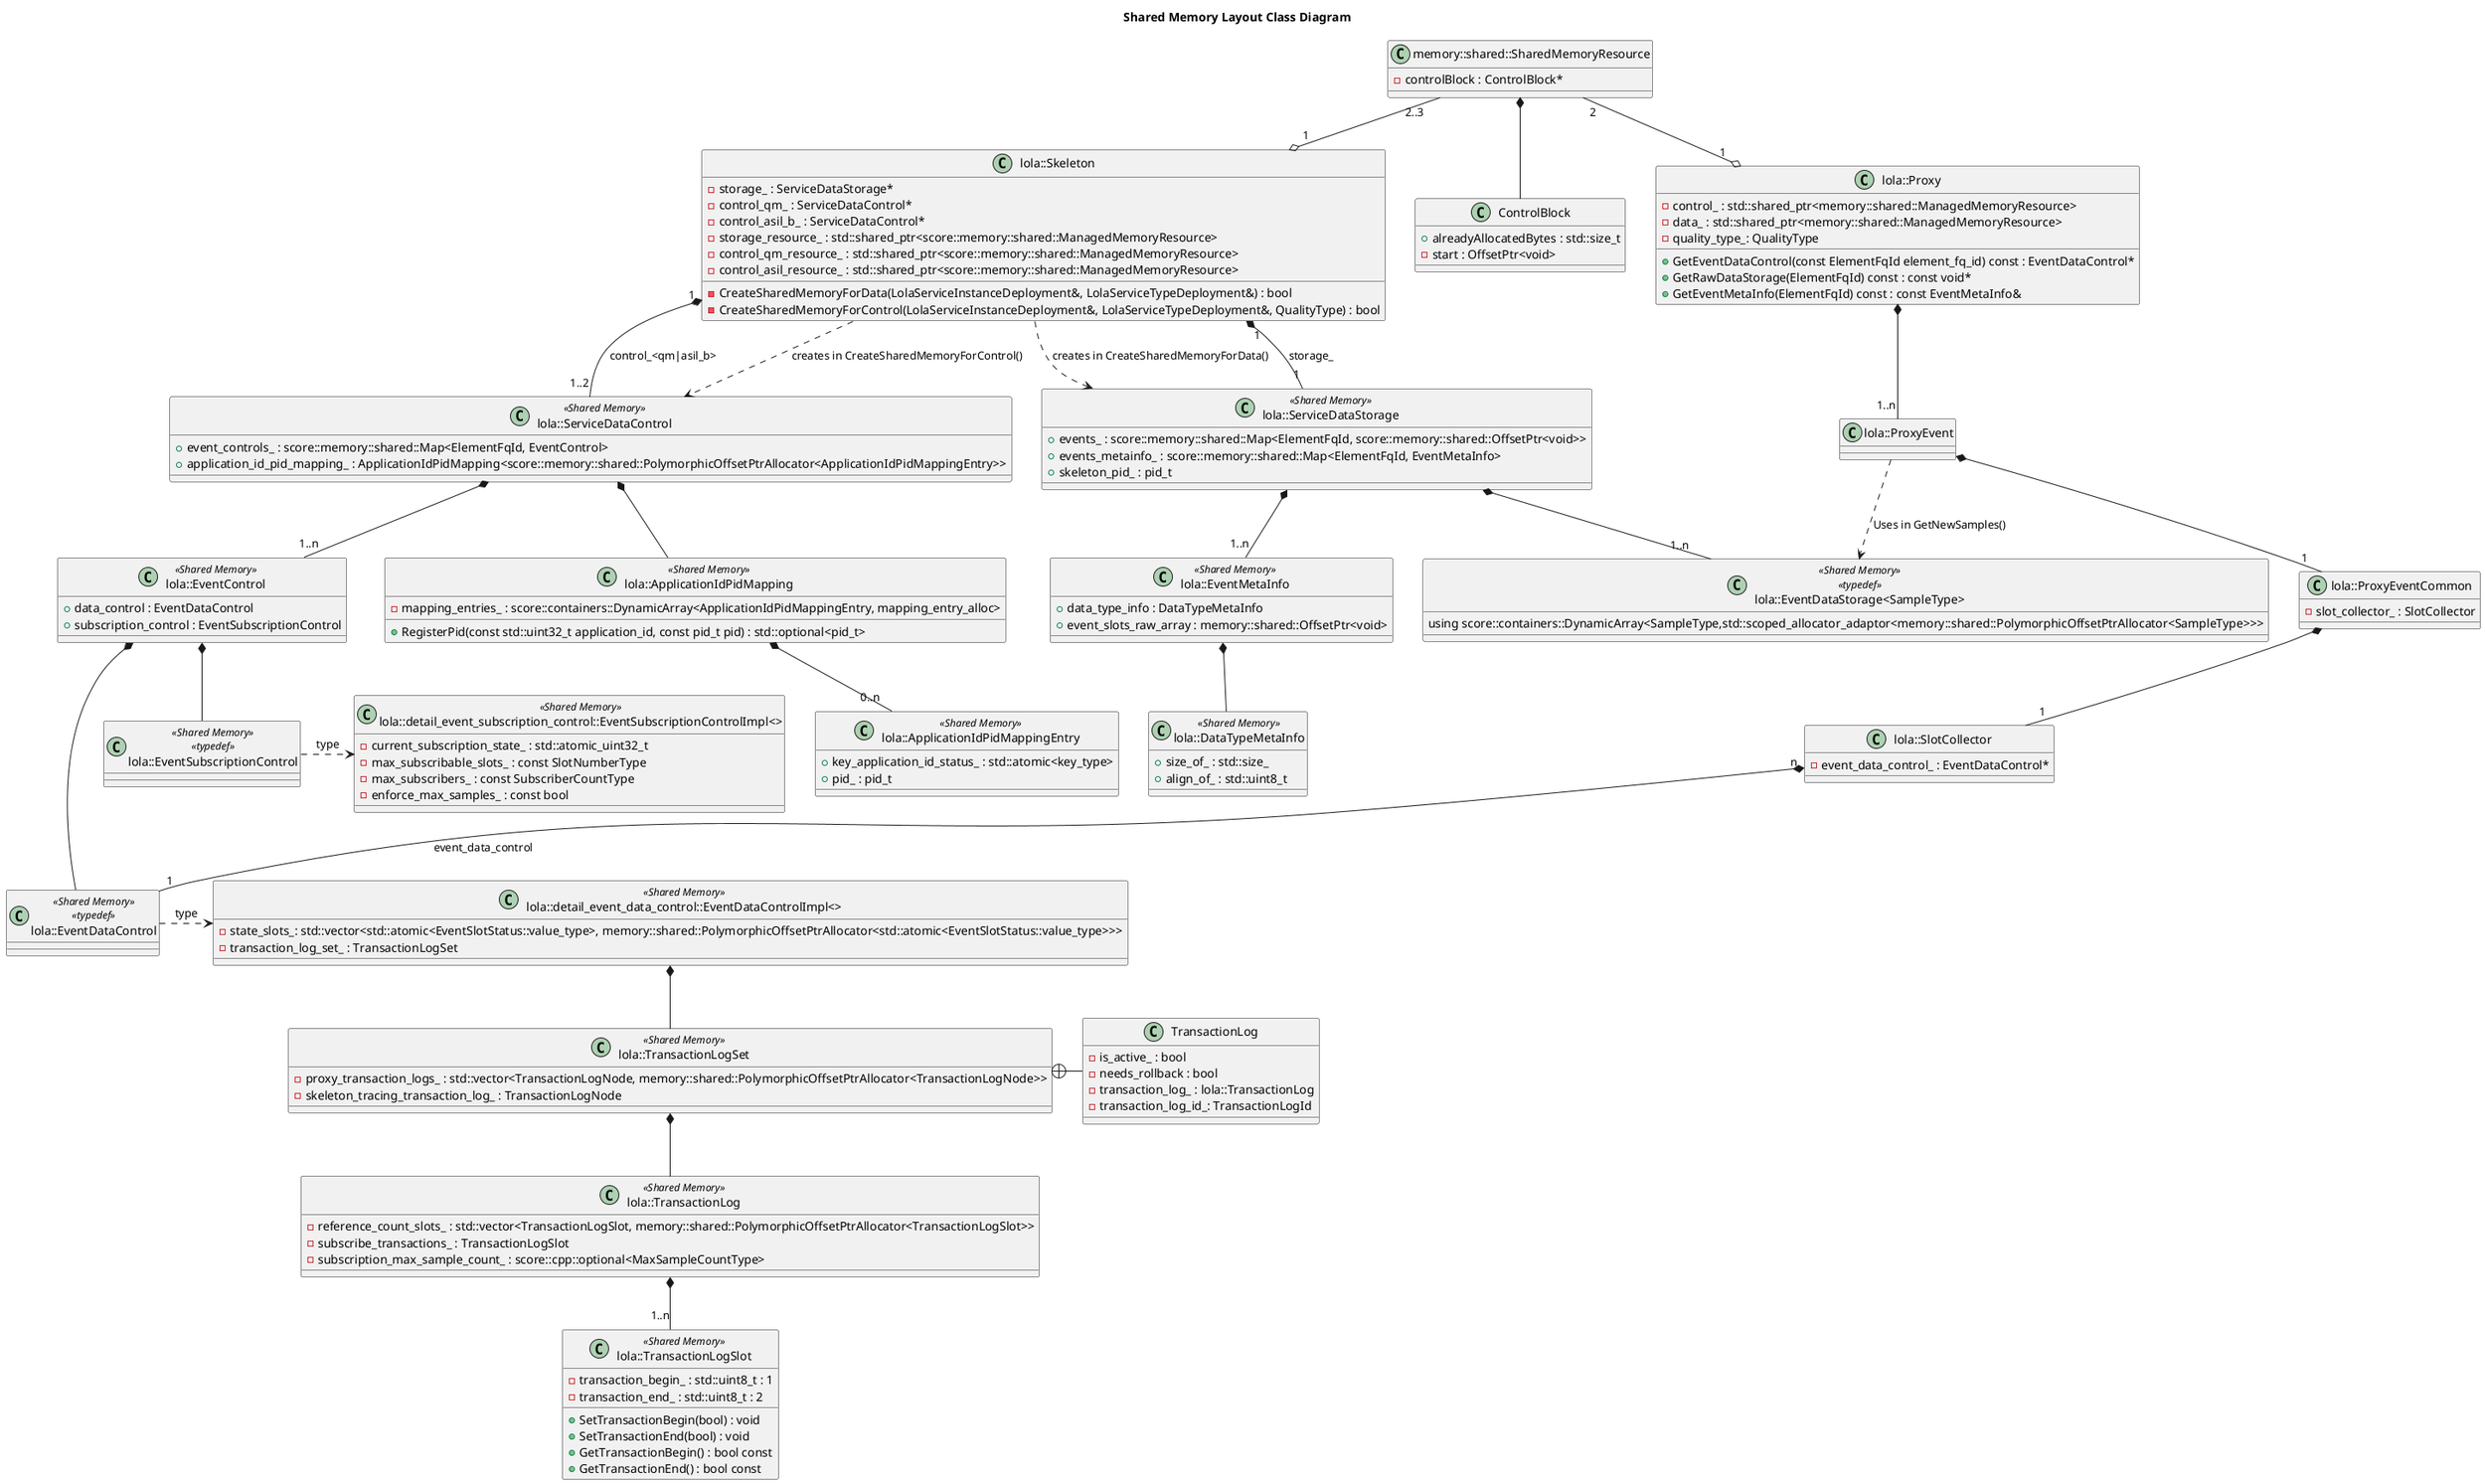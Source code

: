 @startuml shared_mem_layout_classdiagram
title "Shared Memory Layout Class Diagram"

class "lola::Skeleton" {
  -CreateSharedMemoryForData(LolaServiceInstanceDeployment&, LolaServiceTypeDeployment&) : bool
  -CreateSharedMemoryForControl(LolaServiceInstanceDeployment&, LolaServiceTypeDeployment&, QualityType) : bool
  -storage_ : ServiceDataStorage*
  -control_qm_ : ServiceDataControl*
  -control_asil_b_ : ServiceDataControl*
  -storage_resource_ : std::shared_ptr<score::memory::shared::ManagedMemoryResource>
  -control_qm_resource_ : std::shared_ptr<score::memory::shared::ManagedMemoryResource>
  -control_asil_resource_ : std::shared_ptr<score::memory::shared::ManagedMemoryResource>
}

class "lola::ServiceDataStorage" <<Shared Memory>> {
  +events_ : score::memory::shared::Map<ElementFqId, score::memory::shared::OffsetPtr<void>>
  +events_metainfo_ : score::memory::shared::Map<ElementFqId, EventMetaInfo>
  +skeleton_pid_ : pid_t
}

class "lola::EventMetaInfo" <<Shared Memory>> {
  +data_type_info : DataTypeMetaInfo
  +event_slots_raw_array : memory::shared::OffsetPtr<void>
}

class "lola::DataTypeMetaInfo" <<Shared Memory>> {
  +size_of_ : std::size_
  +align_of_ : std::uint8_t
}

class "lola::EventDataStorage<SampleType>" <<Shared Memory>> <<typedef>> {
  using score::containers::DynamicArray<SampleType,std::scoped_allocator_adaptor<memory::shared::PolymorphicOffsetPtrAllocator<SampleType>>>
}

class "lola::ServiceDataControl" <<Shared Memory>> {
  +event_controls_ : score::memory::shared::Map<ElementFqId, EventControl>
  +application_id_pid_mapping_ : ApplicationIdPidMapping<score::memory::shared::PolymorphicOffsetPtrAllocator<ApplicationIdPidMappingEntry>>
}

class "lola::EventDataControl" <<Shared Memory>> <<typedef>> {
}

class "lola::detail_event_data_control::EventDataControlImpl<>" as EventDataControlImpl <<Shared Memory>> {
  -state_slots_: std::vector<std::atomic<EventSlotStatus::value_type>, memory::shared::PolymorphicOffsetPtrAllocator<std::atomic<EventSlotStatus::value_type>>>
  -transaction_log_set_ : TransactionLogSet
}

class "memory::shared::SharedMemoryResource" {
  -controlBlock : ControlBlock*
}

class "ControlBlock" {
  +alreadyAllocatedBytes : std::size_t
  -start : OffsetPtr<void>
}

class "lola::Proxy" {
  +GetEventDataControl(const ElementFqId element_fq_id) const : EventDataControl*
  +GetRawDataStorage(ElementFqId) const : const void*
  +GetEventMetaInfo(ElementFqId) const : const EventMetaInfo&
  -control_ : std::shared_ptr<memory::shared::ManagedMemoryResource>
  -data_ : std::shared_ptr<memory::shared::ManagedMemoryResource>
  -quality_type_: QualityType
}

class "lola::ProxyEventCommon" {
  -slot_collector_ : SlotCollector
}

class "lola::ProxyEvent" {
}

class "lola::SlotCollector" {
  -event_data_control_ : EventDataControl*
}

class "lola::EventControl" <<Shared Memory>> {
  +data_control : EventDataControl
  +subscription_control : EventSubscriptionControl
}

class "lola::EventSubscriptionControl" <<Shared Memory>> <<typedef>> {
}

class "lola::detail_event_subscription_control::EventSubscriptionControlImpl<>" as EventSubscriptionControlImpl <<Shared Memory>> {
  -current_subscription_state_ : std::atomic_uint32_t
  -max_subscribable_slots_ : const SlotNumberType
  -max_subscribers_ : const SubscriberCountType
  -enforce_max_samples_ : const bool
}

class "lola::ApplicationIdPidMapping" <<Shared Memory>> {
  +RegisterPid(const std::uint32_t application_id, const pid_t pid) : std::optional<pid_t>
  -mapping_entries_ : score::containers::DynamicArray<ApplicationIdPidMappingEntry, mapping_entry_alloc>
}

class "lola::ApplicationIdPidMappingEntry" <<Shared Memory>> {
  +key_application_id_status_ : std::atomic<key_type>
  +pid_ : pid_t
}

class "lola::TransactionLogSet" <<Shared Memory>> {
  -proxy_transaction_logs_ : std::vector<TransactionLogNode, memory::shared::PolymorphicOffsetPtrAllocator<TransactionLogNode>>
  -skeleton_tracing_transaction_log_ : TransactionLogNode
}

class TransactionLog {
  -is_active_ : bool
  -needs_rollback : bool
  -transaction_log_ : lola::TransactionLog
  -transaction_log_id_: TransactionLogId
}

class "lola::TransactionLog" <<Shared Memory>> {
  -reference_count_slots_ : std::vector<TransactionLogSlot, memory::shared::PolymorphicOffsetPtrAllocator<TransactionLogSlot>>
  -subscribe_transactions_ : TransactionLogSlot
  -subscription_max_sample_count_ : score::cpp::optional<MaxSampleCountType>
}

class "lola::TransactionLogSlot" <<Shared Memory>> {
  +SetTransactionBegin(bool) : void
  +SetTransactionEnd(bool) : void
  +GetTransactionBegin() : bool const
  +GetTransactionEnd() : bool const
  -transaction_begin_ : std::uint8_t : 1
  -transaction_end_ : std::uint8_t : 2
}


lola::Skeleton "1" *-- "1" lola::ServiceDataStorage : storage_
lola::Skeleton ..> lola::ServiceDataStorage : creates in CreateSharedMemoryForData()

lola::Skeleton "1" *-- "1..2" lola::ServiceDataControl : control_<qm|asil_b>
lola::Skeleton ..> lola::ServiceDataControl : creates in CreateSharedMemoryForControl()

lola::Skeleton "1" o-up- "2..3" memory::shared::SharedMemoryResource
memory::shared::SharedMemoryResource *-- ControlBlock

lola::Proxy "1" o-up- "2" memory::shared::SharedMemoryResource
lola::SlotCollector "n" *-- "1" lola::EventDataControl : event_data_control

lola::Proxy *-- "1..n" lola::ProxyEvent
lola::ProxyEvent *-- "1" lola::ProxyEventCommon
lola::ProxyEventCommon *-- "1" lola::SlotCollector
lola::ProxyEvent ..> "lola::EventDataStorage<SampleType>" : Uses in GetNewSamples()

lola::ServiceDataStorage *-- "1..n" "lola::EventDataStorage<SampleType>"
lola::ServiceDataStorage *-- "1..n" lola::EventMetaInfo
lola::EventMetaInfo *-- lola::DataTypeMetaInfo

lola::ServiceDataControl *-- "1..n" lola::EventControl
lola::ServiceDataControl *-- lola::ApplicationIdPidMapping

lola::EventControl *-- lola::EventDataControl
lola::EventControl *-- lola::EventSubscriptionControl

lola::ApplicationIdPidMapping *-- "0..n" lola::ApplicationIdPidMappingEntry

lola::EventDataControl .> EventDataControlImpl : type
lola::EventSubscriptionControl .> EventSubscriptionControlImpl : type

EventDataControlImpl *-- lola::TransactionLogSet
lola::TransactionLogSet *-- lola::TransactionLog
lola::TransactionLog *-- "1..n" lola::TransactionLogSlot

TransactionLog -left-+ lola::TransactionLogSet

@enduml
